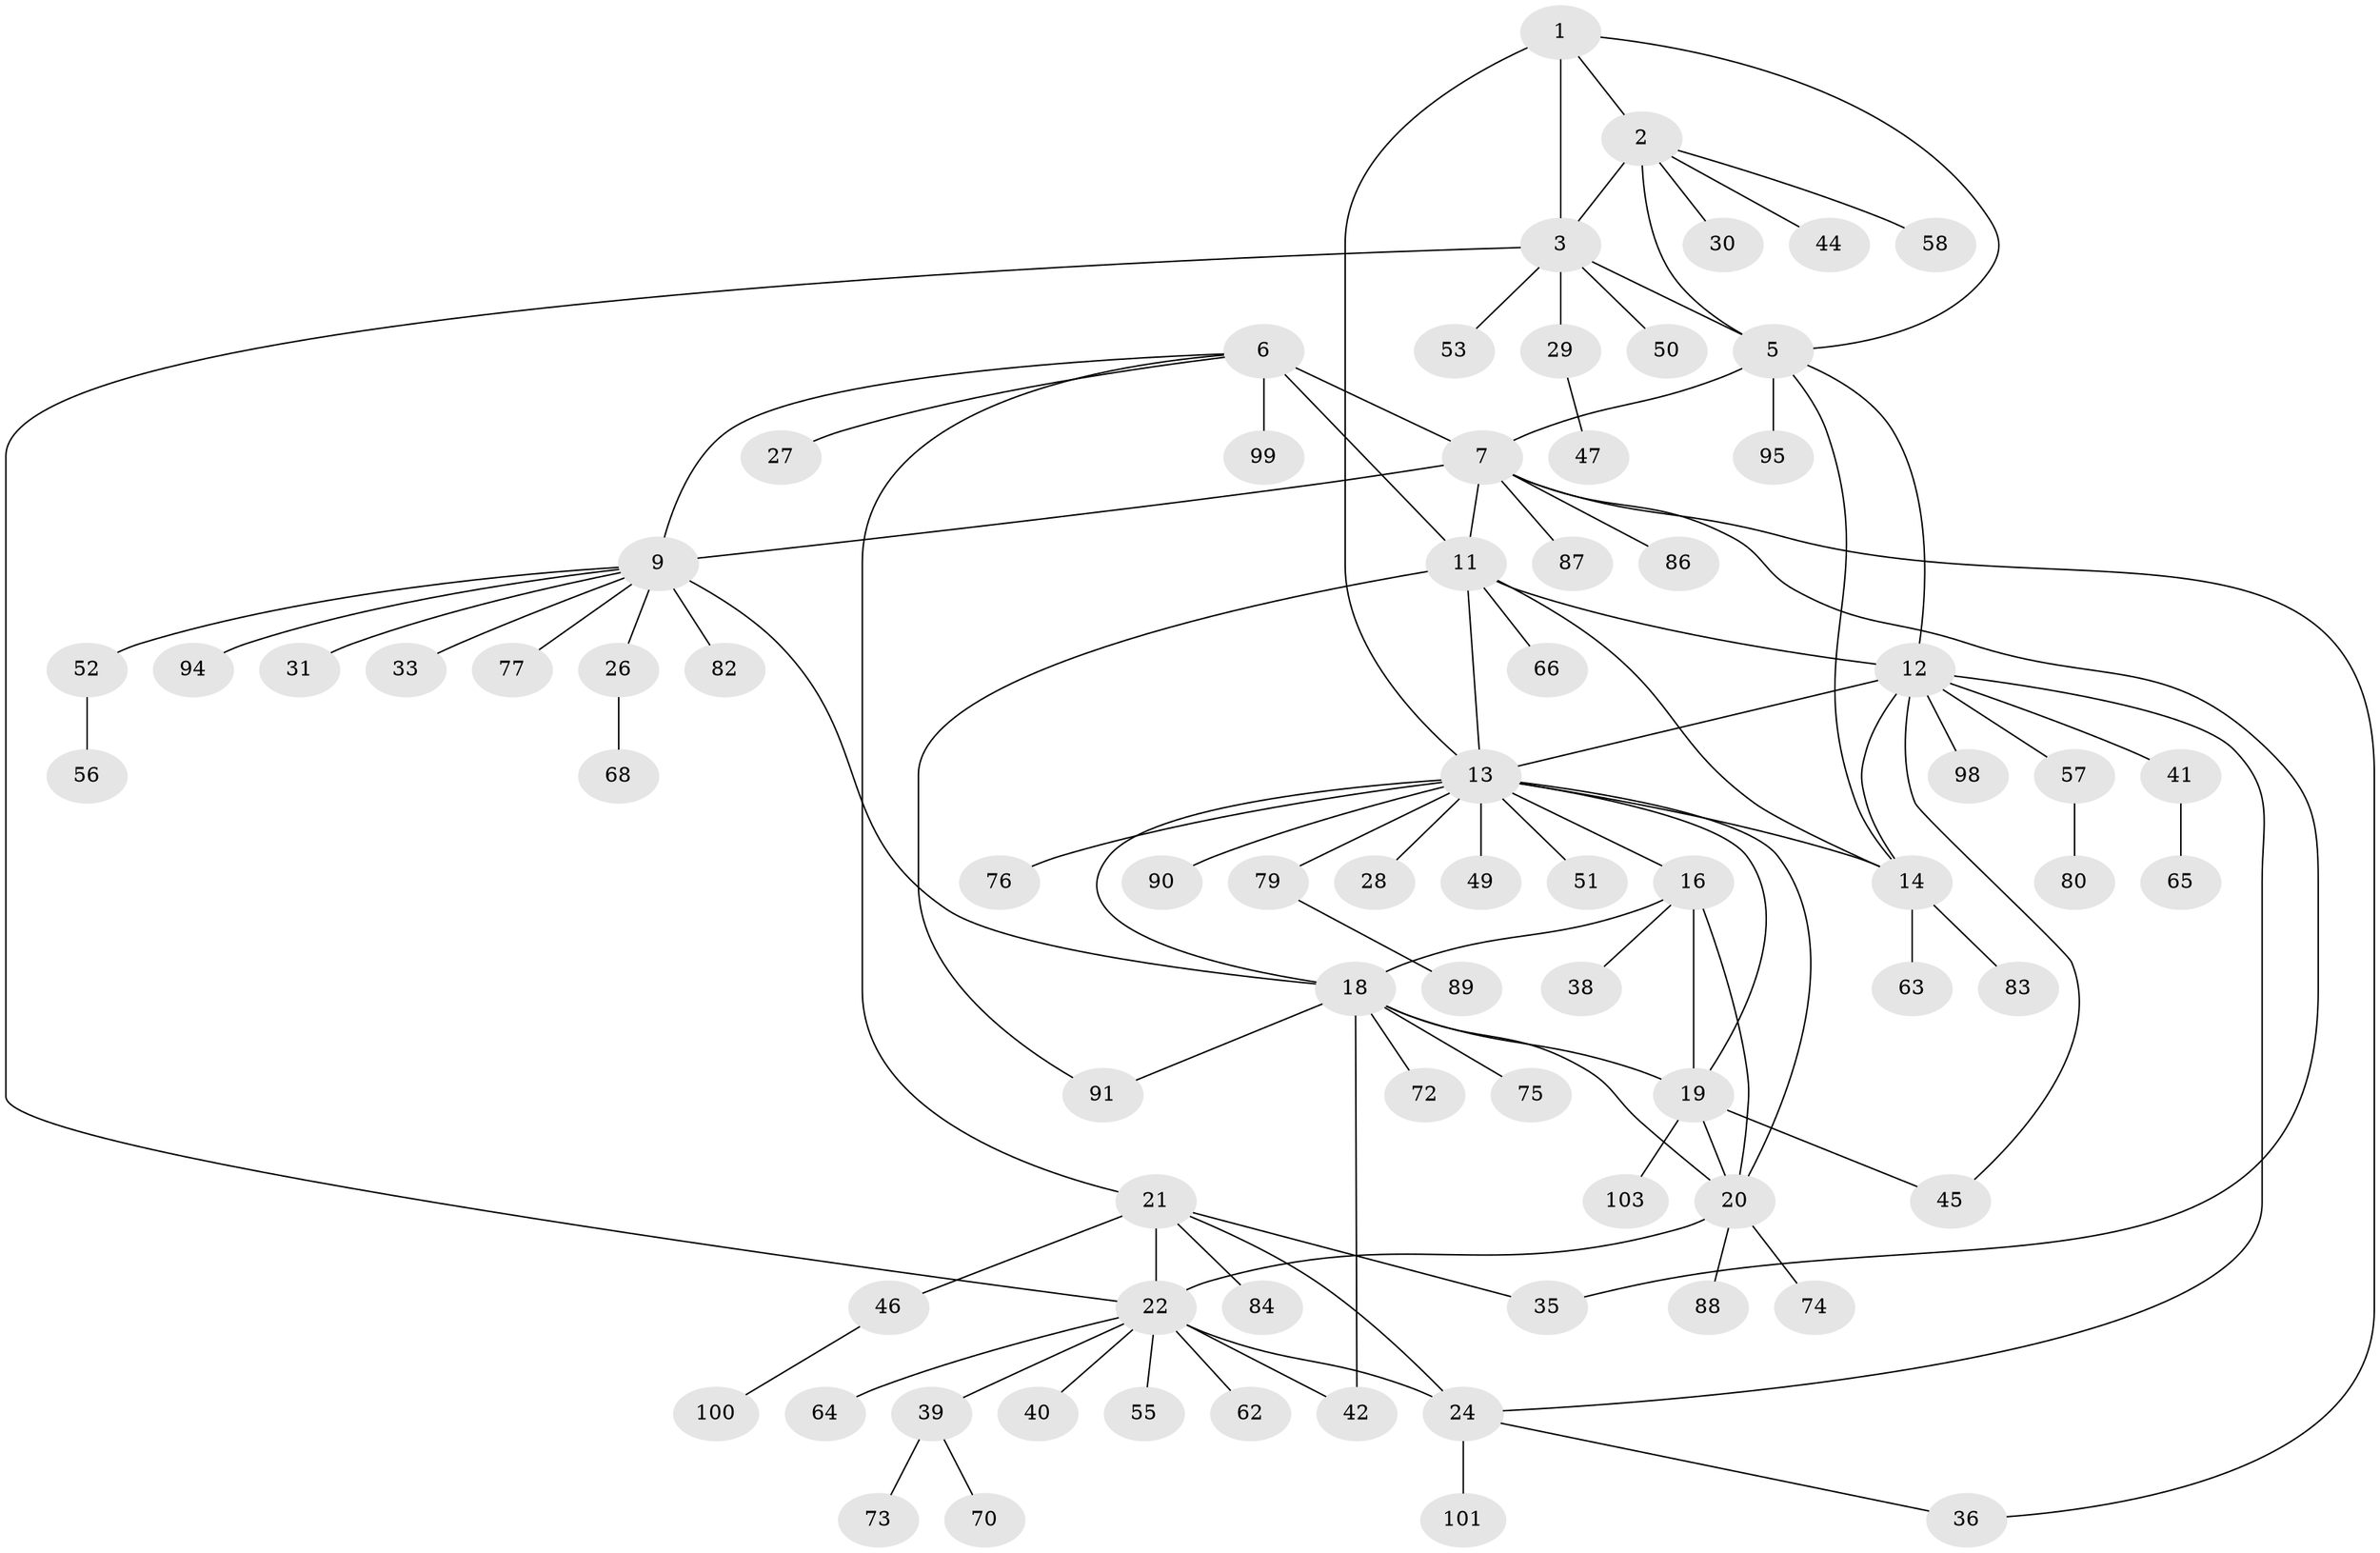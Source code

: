 // original degree distribution, {5: 0.04854368932038835, 8: 0.04854368932038835, 7: 0.038834951456310676, 9: 0.019417475728155338, 10: 0.038834951456310676, 13: 0.009708737864077669, 4: 0.019417475728155338, 6: 0.02912621359223301, 3: 0.04854368932038835, 1: 0.5728155339805825, 2: 0.1262135922330097}
// Generated by graph-tools (version 1.1) at 2025/11/02/27/25 16:11:29]
// undirected, 76 vertices, 102 edges
graph export_dot {
graph [start="1"]
  node [color=gray90,style=filled];
  1;
  2 [super="+48"];
  3 [super="+4"];
  5 [super="+32"];
  6 [super="+8"];
  7 [super="+10"];
  9 [super="+96"];
  11 [super="+34"];
  12 [super="+61"];
  13 [super="+17"];
  14 [super="+15"];
  16 [super="+81"];
  18 [super="+67"];
  19 [super="+97"];
  20 [super="+59"];
  21 [super="+23"];
  22 [super="+25"];
  24 [super="+37"];
  26 [super="+43"];
  27;
  28;
  29;
  30;
  31;
  33;
  35;
  36 [super="+78"];
  38;
  39 [super="+92"];
  40;
  41 [super="+54"];
  42;
  44;
  45;
  46;
  47;
  49;
  50;
  51 [super="+93"];
  52;
  53;
  55;
  56 [super="+60"];
  57 [super="+71"];
  58;
  62;
  63;
  64;
  65;
  66 [super="+69"];
  68;
  70;
  72;
  73;
  74;
  75;
  76;
  77;
  79 [super="+85"];
  80;
  82;
  83;
  84;
  86;
  87;
  88 [super="+102"];
  89;
  90;
  91;
  94;
  95;
  98;
  99;
  100;
  101;
  103;
  1 -- 2;
  1 -- 3 [weight=2];
  1 -- 5;
  1 -- 13;
  2 -- 3 [weight=2];
  2 -- 5;
  2 -- 30;
  2 -- 44;
  2 -- 58;
  3 -- 5 [weight=2];
  3 -- 22;
  3 -- 50;
  3 -- 53;
  3 -- 29;
  5 -- 7;
  5 -- 14;
  5 -- 95;
  5 -- 12;
  6 -- 7 [weight=4];
  6 -- 9 [weight=2];
  6 -- 11;
  6 -- 99;
  6 -- 21;
  6 -- 27;
  7 -- 9 [weight=2];
  7 -- 11;
  7 -- 35;
  7 -- 36;
  7 -- 86;
  7 -- 87;
  9 -- 18;
  9 -- 26;
  9 -- 31;
  9 -- 33;
  9 -- 52;
  9 -- 77;
  9 -- 82;
  9 -- 94;
  11 -- 12;
  11 -- 13;
  11 -- 14 [weight=2];
  11 -- 66;
  11 -- 91;
  12 -- 13;
  12 -- 14 [weight=2];
  12 -- 24;
  12 -- 41;
  12 -- 45;
  12 -- 57;
  12 -- 98;
  13 -- 14 [weight=2];
  13 -- 28;
  13 -- 76;
  13 -- 79;
  13 -- 90;
  13 -- 16;
  13 -- 49;
  13 -- 18;
  13 -- 19;
  13 -- 20;
  13 -- 51;
  14 -- 83;
  14 -- 63;
  16 -- 18;
  16 -- 19;
  16 -- 20;
  16 -- 38;
  18 -- 19;
  18 -- 20;
  18 -- 42;
  18 -- 72;
  18 -- 75;
  18 -- 91;
  19 -- 20;
  19 -- 45;
  19 -- 103;
  20 -- 22;
  20 -- 74;
  20 -- 88;
  21 -- 22 [weight=4];
  21 -- 24 [weight=2];
  21 -- 46;
  21 -- 35;
  21 -- 84;
  22 -- 24 [weight=2];
  22 -- 62;
  22 -- 64;
  22 -- 39;
  22 -- 40;
  22 -- 42;
  22 -- 55;
  24 -- 36;
  24 -- 101;
  26 -- 68;
  29 -- 47;
  39 -- 70;
  39 -- 73;
  41 -- 65;
  46 -- 100;
  52 -- 56;
  57 -- 80;
  79 -- 89;
}
